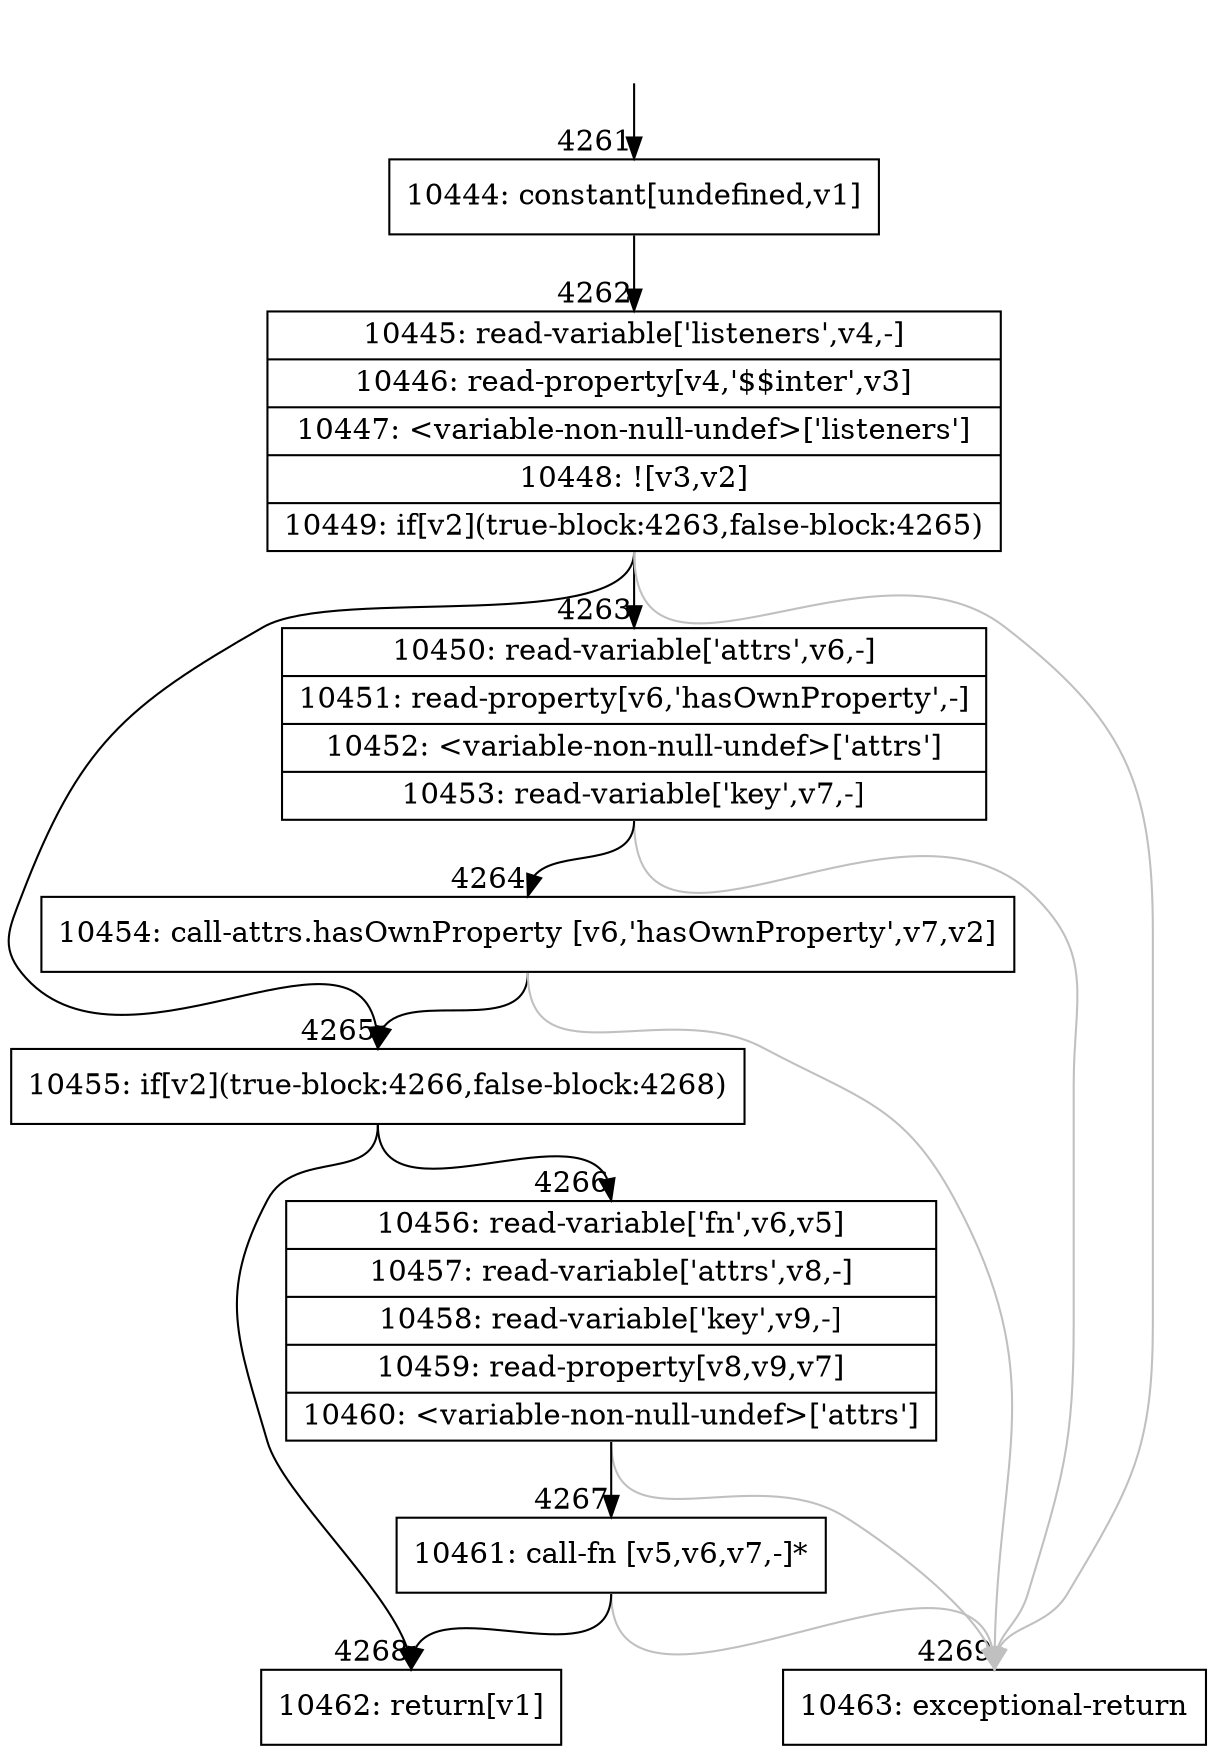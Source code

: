 digraph {
rankdir="TD"
BB_entry353[shape=none,label=""];
BB_entry353 -> BB4261 [tailport=s, headport=n, headlabel="    4261"]
BB4261 [shape=record label="{10444: constant[undefined,v1]}" ] 
BB4261 -> BB4262 [tailport=s, headport=n, headlabel="      4262"]
BB4262 [shape=record label="{10445: read-variable['listeners',v4,-]|10446: read-property[v4,'$$inter',v3]|10447: \<variable-non-null-undef\>['listeners']|10448: ![v3,v2]|10449: if[v2](true-block:4263,false-block:4265)}" ] 
BB4262 -> BB4265 [tailport=s, headport=n, headlabel="      4265"]
BB4262 -> BB4263 [tailport=s, headport=n, headlabel="      4263"]
BB4262 -> BB4269 [tailport=s, headport=n, color=gray, headlabel="      4269"]
BB4263 [shape=record label="{10450: read-variable['attrs',v6,-]|10451: read-property[v6,'hasOwnProperty',-]|10452: \<variable-non-null-undef\>['attrs']|10453: read-variable['key',v7,-]}" ] 
BB4263 -> BB4264 [tailport=s, headport=n, headlabel="      4264"]
BB4263 -> BB4269 [tailport=s, headport=n, color=gray]
BB4264 [shape=record label="{10454: call-attrs.hasOwnProperty [v6,'hasOwnProperty',v7,v2]}" ] 
BB4264 -> BB4265 [tailport=s, headport=n]
BB4264 -> BB4269 [tailport=s, headport=n, color=gray]
BB4265 [shape=record label="{10455: if[v2](true-block:4266,false-block:4268)}" ] 
BB4265 -> BB4266 [tailport=s, headport=n, headlabel="      4266"]
BB4265 -> BB4268 [tailport=s, headport=n, headlabel="      4268"]
BB4266 [shape=record label="{10456: read-variable['fn',v6,v5]|10457: read-variable['attrs',v8,-]|10458: read-variable['key',v9,-]|10459: read-property[v8,v9,v7]|10460: \<variable-non-null-undef\>['attrs']}" ] 
BB4266 -> BB4267 [tailport=s, headport=n, headlabel="      4267"]
BB4266 -> BB4269 [tailport=s, headport=n, color=gray]
BB4267 [shape=record label="{10461: call-fn [v5,v6,v7,-]*}" ] 
BB4267 -> BB4268 [tailport=s, headport=n]
BB4267 -> BB4269 [tailport=s, headport=n, color=gray]
BB4268 [shape=record label="{10462: return[v1]}" ] 
BB4269 [shape=record label="{10463: exceptional-return}" ] 
//#$~ 7294
}
